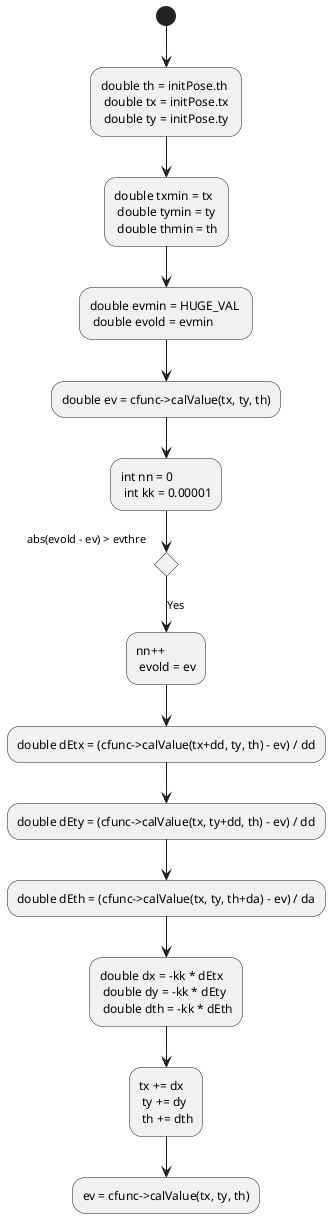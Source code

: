 @startuml

/'
    fix data association
    estimate robot pose by steepest descent
'/

(*) --> "double th = initPose.th \n double tx = initPose.tx \n double ty = initPose.ty"
--> "double txmin = tx \n double tymin = ty \n double thmin = th"
--> "double evmin = HUGE_VAL \n double evold = evmin"
--> "double ev = cfunc->calValue(tx, ty, th)"
--> "int nn = 0 \n int kk = 0.00001"
--> if "abs(evold - ev) > evthre" as judge_ev then
        --> [Yes] "nn++ \n evold = ev"
        --> "double dEtx = (cfunc->calValue(tx+dd, ty, th) - ev) / dd"
        --> "double dEty = (cfunc->calValue(tx, ty+dd, th) - ev) / dd"
        --> "double dEth = (cfunc->calValue(tx, ty, th+da) - ev) / da"
        --> "double dx = -kk * dEtx \n double dy = -kk * dEty \n double dth = -kk * dEth"
        --> "tx += dx \n ty += dy \n th += dth"
        --> "ev = cfunc->calValue(tx, ty, th)"

@enduml